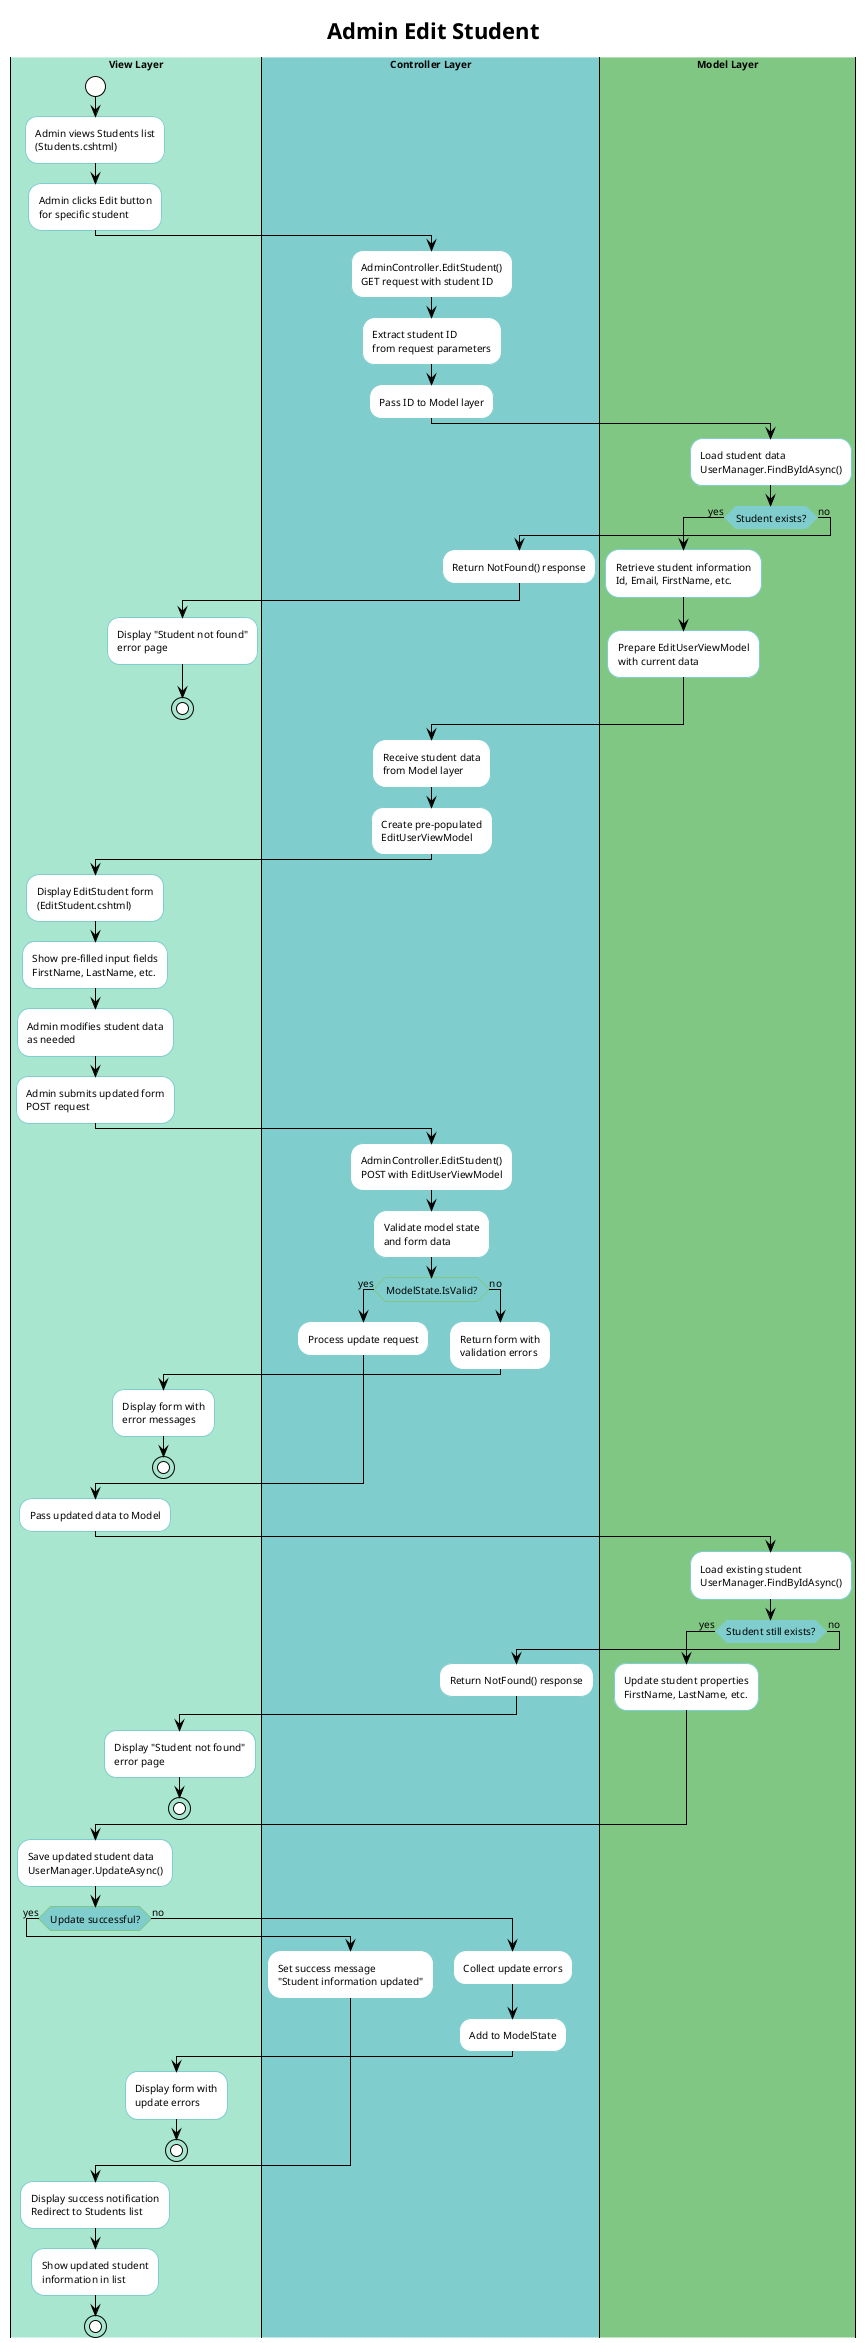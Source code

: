 @startuml Admin_EditStudent_MVC
!theme plain

skinparam backgroundColor white
skinparam defaultFontName "Arial"
skinparam defaultFontSize 10

skinparam activity {
    BackgroundColor white
    BorderColor #7fcdcd
    FontColor black
    FontSize 10
}

skinparam activityStart {
    BackgroundColor #81c784
    BorderColor #7fcdcd
}

skinparam activityEnd {
    BackgroundColor #81c784
    BorderColor #7fcdcd
}

skinparam activityDiamond {
    BackgroundColor #7fcdcd
    BorderColor #81c784
    FontColor black
}

title **Admin Edit Student**

|#a8e6cf|**View Layer**|
start
:Admin views Students list\n(Students.cshtml);
:Admin clicks Edit button\nfor specific student;

|#7fcdcd|**Controller Layer**|
:AdminController.EditStudent()\nGET request with student ID;
:Extract student ID\nfrom request parameters;
:Pass ID to Model layer;

|#81c784|**Model Layer**|
:Load student data\nUserManager.FindByIdAsync();

if (Student exists?) then (yes)
  :Retrieve student information\nId, Email, FirstName, etc.;
  :Prepare EditUserViewModel\nwith current data;
else (no)
  |#7fcdcd|**Controller Layer**|
  :Return NotFound() response;
  |#a8e6cf|**View Layer**|
  :Display "Student not found"\nerror page;
  stop
endif

|#7fcdcd|**Controller Layer**|
:Receive student data\nfrom Model layer;
:Create pre-populated\nEditUserViewModel;

|#a8e6cf|**View Layer**|
:Display EditStudent form\n(EditStudent.cshtml);
:Show pre-filled input fields\nFirstName, LastName, etc.;
:Admin modifies student data\nas needed;
:Admin submits updated form\nPOST request;

|#7fcdcd|**Controller Layer**|
:AdminController.EditStudent()\nPOST with EditUserViewModel;
:Validate model state\nand form data;

if (ModelState.IsValid?) then (yes)
  :Process update request;
else (no)
  :Return form with\nvalidation errors;
  |#a8e6cf|**View Layer**|
  :Display form with\nerror messages;
  stop
endif

:Pass updated data to Model;

|#81c784|**Model Layer**|
:Load existing student\nUserManager.FindByIdAsync();

if (Student still exists?) then (yes)
  :Update student properties\nFirstName, LastName, etc.;
else (no)
  |#7fcdcd|**Controller Layer**|
  :Return NotFound() response;
  |#a8e6cf|**View Layer**|
  :Display "Student not found"\nerror page;
  stop
endif

:Save updated student data\nUserManager.UpdateAsync();

if (Update successful?) then (yes)
  |#7fcdcd|**Controller Layer**|
  :Set success message\n"Student information updated";
else (no)
  |#7fcdcd|**Controller Layer**|
  :Collect update errors;
  :Add to ModelState;
  |#a8e6cf|**View Layer**|
  :Display form with\nupdate errors;
  stop
endif

|#a8e6cf|**View Layer**|
:Display success notification\nRedirect to Students list;
:Show updated student\ninformation in list;
stop

@enduml
